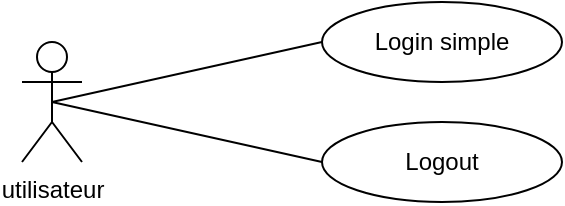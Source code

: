 <mxfile>
    <diagram id="Wyj-NK7crb7vDm2bKEOj" name="Page-1">
        <mxGraphModel dx="928" dy="518" grid="1" gridSize="10" guides="1" tooltips="1" connect="1" arrows="1" fold="1" page="1" pageScale="1" pageWidth="850" pageHeight="1100" math="0" shadow="0">
            <root>
                <mxCell id="0"/>
                <mxCell id="1" parent="0"/>
                <mxCell id="3" value="utilisateur" style="shape=umlActor;verticalLabelPosition=bottom;verticalAlign=top;html=1;outlineConnect=0;" vertex="1" parent="1">
                    <mxGeometry x="40" y="230" width="30" height="60" as="geometry"/>
                </mxCell>
                <mxCell id="9" value="" style="endArrow=none;html=1;exitX=0.5;exitY=0.5;exitDx=0;exitDy=0;exitPerimeter=0;" edge="1" parent="1" source="3">
                    <mxGeometry width="50" height="50" relative="1" as="geometry">
                        <mxPoint x="340" y="250" as="sourcePoint"/>
                        <mxPoint x="190" y="230" as="targetPoint"/>
                    </mxGeometry>
                </mxCell>
                <mxCell id="10" value="" style="endArrow=none;html=1;exitX=0.5;exitY=0.5;exitDx=0;exitDy=0;exitPerimeter=0;entryX=0;entryY=0.5;entryDx=0;entryDy=0;" edge="1" parent="1" source="3" target="5">
                    <mxGeometry width="50" height="50" relative="1" as="geometry">
                        <mxPoint x="65" y="260" as="sourcePoint"/>
                        <mxPoint x="200" y="240" as="targetPoint"/>
                    </mxGeometry>
                </mxCell>
                <mxCell id="12" value="" style="group" vertex="1" connectable="0" parent="1">
                    <mxGeometry x="190" y="210" width="120" height="100" as="geometry"/>
                </mxCell>
                <mxCell id="4" value="Login simple" style="ellipse;whiteSpace=wrap;html=1;" vertex="1" parent="12">
                    <mxGeometry width="120" height="40" as="geometry"/>
                </mxCell>
                <mxCell id="5" value="Logout" style="ellipse;whiteSpace=wrap;html=1;" vertex="1" parent="12">
                    <mxGeometry y="60" width="120" height="40" as="geometry"/>
                </mxCell>
            </root>
        </mxGraphModel>
    </diagram>
</mxfile>
